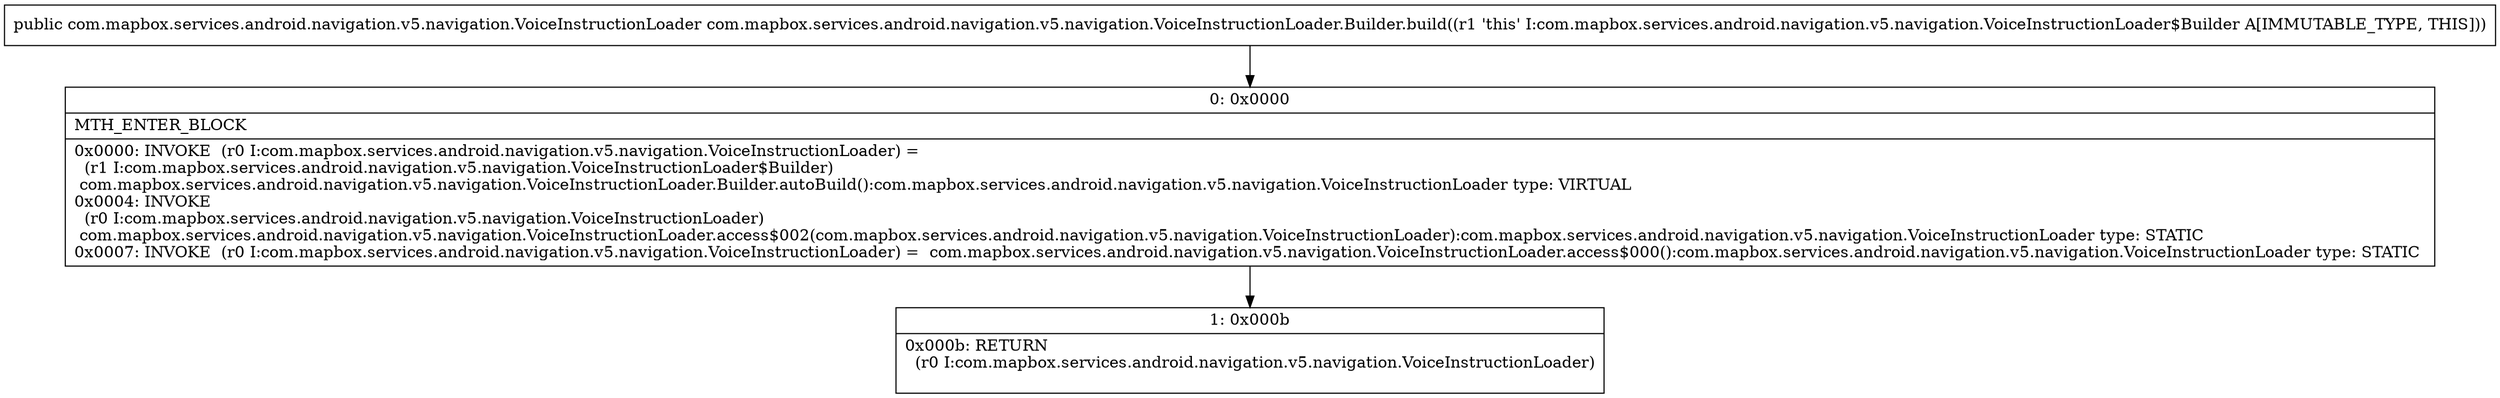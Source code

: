 digraph "CFG forcom.mapbox.services.android.navigation.v5.navigation.VoiceInstructionLoader.Builder.build()Lcom\/mapbox\/services\/android\/navigation\/v5\/navigation\/VoiceInstructionLoader;" {
Node_0 [shape=record,label="{0\:\ 0x0000|MTH_ENTER_BLOCK\l|0x0000: INVOKE  (r0 I:com.mapbox.services.android.navigation.v5.navigation.VoiceInstructionLoader) = \l  (r1 I:com.mapbox.services.android.navigation.v5.navigation.VoiceInstructionLoader$Builder)\l com.mapbox.services.android.navigation.v5.navigation.VoiceInstructionLoader.Builder.autoBuild():com.mapbox.services.android.navigation.v5.navigation.VoiceInstructionLoader type: VIRTUAL \l0x0004: INVOKE  \l  (r0 I:com.mapbox.services.android.navigation.v5.navigation.VoiceInstructionLoader)\l com.mapbox.services.android.navigation.v5.navigation.VoiceInstructionLoader.access$002(com.mapbox.services.android.navigation.v5.navigation.VoiceInstructionLoader):com.mapbox.services.android.navigation.v5.navigation.VoiceInstructionLoader type: STATIC \l0x0007: INVOKE  (r0 I:com.mapbox.services.android.navigation.v5.navigation.VoiceInstructionLoader) =  com.mapbox.services.android.navigation.v5.navigation.VoiceInstructionLoader.access$000():com.mapbox.services.android.navigation.v5.navigation.VoiceInstructionLoader type: STATIC \l}"];
Node_1 [shape=record,label="{1\:\ 0x000b|0x000b: RETURN  \l  (r0 I:com.mapbox.services.android.navigation.v5.navigation.VoiceInstructionLoader)\l \l}"];
MethodNode[shape=record,label="{public com.mapbox.services.android.navigation.v5.navigation.VoiceInstructionLoader com.mapbox.services.android.navigation.v5.navigation.VoiceInstructionLoader.Builder.build((r1 'this' I:com.mapbox.services.android.navigation.v5.navigation.VoiceInstructionLoader$Builder A[IMMUTABLE_TYPE, THIS])) }"];
MethodNode -> Node_0;
Node_0 -> Node_1;
}

